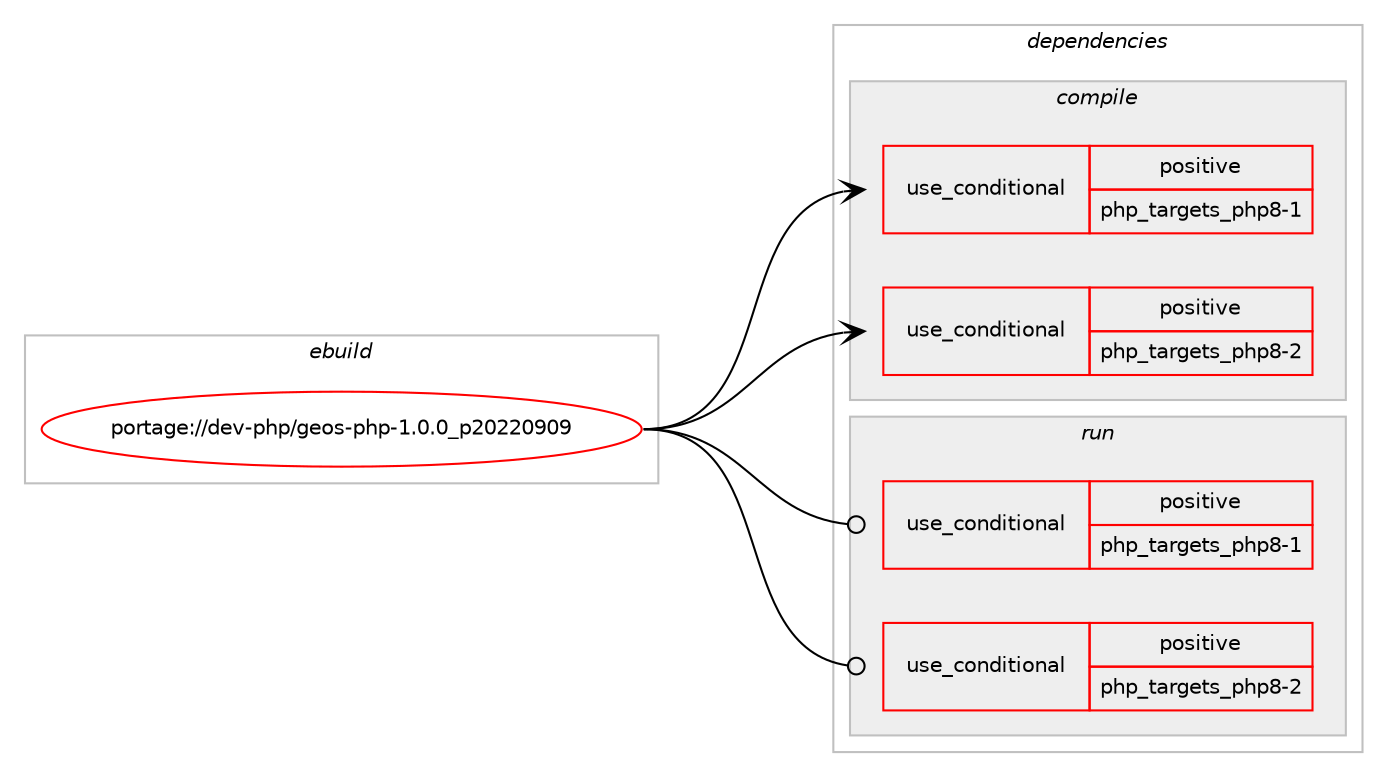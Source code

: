 digraph prolog {

# *************
# Graph options
# *************

newrank=true;
concentrate=true;
compound=true;
graph [rankdir=LR,fontname=Helvetica,fontsize=10,ranksep=1.5];#, ranksep=2.5, nodesep=0.2];
edge  [arrowhead=vee];
node  [fontname=Helvetica,fontsize=10];

# **********
# The ebuild
# **********

subgraph cluster_leftcol {
color=gray;
rank=same;
label=<<i>ebuild</i>>;
id [label="portage://dev-php/geos-php-1.0.0_p20220909", color=red, width=4, href="../dev-php/geos-php-1.0.0_p20220909.svg"];
}

# ****************
# The dependencies
# ****************

subgraph cluster_midcol {
color=gray;
label=<<i>dependencies</i>>;
subgraph cluster_compile {
fillcolor="#eeeeee";
style=filled;
label=<<i>compile</i>>;
subgraph cond29239 {
dependency70164 [label=<<TABLE BORDER="0" CELLBORDER="1" CELLSPACING="0" CELLPADDING="4"><TR><TD ROWSPAN="3" CELLPADDING="10">use_conditional</TD></TR><TR><TD>positive</TD></TR><TR><TD>php_targets_php8-1</TD></TR></TABLE>>, shape=none, color=red];
# *** BEGIN UNKNOWN DEPENDENCY TYPE (TODO) ***
# dependency70164 -> package_dependency(portage://dev-php/geos-php-1.0.0_p20220909,install,no,dev-lang,php,none,[,,],[slot(8.1)],[])
# *** END UNKNOWN DEPENDENCY TYPE (TODO) ***

}
id:e -> dependency70164:w [weight=20,style="solid",arrowhead="vee"];
subgraph cond29240 {
dependency70165 [label=<<TABLE BORDER="0" CELLBORDER="1" CELLSPACING="0" CELLPADDING="4"><TR><TD ROWSPAN="3" CELLPADDING="10">use_conditional</TD></TR><TR><TD>positive</TD></TR><TR><TD>php_targets_php8-2</TD></TR></TABLE>>, shape=none, color=red];
# *** BEGIN UNKNOWN DEPENDENCY TYPE (TODO) ***
# dependency70165 -> package_dependency(portage://dev-php/geos-php-1.0.0_p20220909,install,no,dev-lang,php,none,[,,],[slot(8.2)],[])
# *** END UNKNOWN DEPENDENCY TYPE (TODO) ***

}
id:e -> dependency70165:w [weight=20,style="solid",arrowhead="vee"];
# *** BEGIN UNKNOWN DEPENDENCY TYPE (TODO) ***
# id -> package_dependency(portage://dev-php/geos-php-1.0.0_p20220909,install,no,sci-libs,geos,none,[,,],[],[use(disable(php),negative)])
# *** END UNKNOWN DEPENDENCY TYPE (TODO) ***

}
subgraph cluster_compileandrun {
fillcolor="#eeeeee";
style=filled;
label=<<i>compile and run</i>>;
}
subgraph cluster_run {
fillcolor="#eeeeee";
style=filled;
label=<<i>run</i>>;
subgraph cond29241 {
dependency70166 [label=<<TABLE BORDER="0" CELLBORDER="1" CELLSPACING="0" CELLPADDING="4"><TR><TD ROWSPAN="3" CELLPADDING="10">use_conditional</TD></TR><TR><TD>positive</TD></TR><TR><TD>php_targets_php8-1</TD></TR></TABLE>>, shape=none, color=red];
# *** BEGIN UNKNOWN DEPENDENCY TYPE (TODO) ***
# dependency70166 -> package_dependency(portage://dev-php/geos-php-1.0.0_p20220909,run,no,dev-lang,php,none,[,,],[slot(8.1)],[])
# *** END UNKNOWN DEPENDENCY TYPE (TODO) ***

}
id:e -> dependency70166:w [weight=20,style="solid",arrowhead="odot"];
subgraph cond29242 {
dependency70167 [label=<<TABLE BORDER="0" CELLBORDER="1" CELLSPACING="0" CELLPADDING="4"><TR><TD ROWSPAN="3" CELLPADDING="10">use_conditional</TD></TR><TR><TD>positive</TD></TR><TR><TD>php_targets_php8-2</TD></TR></TABLE>>, shape=none, color=red];
# *** BEGIN UNKNOWN DEPENDENCY TYPE (TODO) ***
# dependency70167 -> package_dependency(portage://dev-php/geos-php-1.0.0_p20220909,run,no,dev-lang,php,none,[,,],[slot(8.2)],[])
# *** END UNKNOWN DEPENDENCY TYPE (TODO) ***

}
id:e -> dependency70167:w [weight=20,style="solid",arrowhead="odot"];
# *** BEGIN UNKNOWN DEPENDENCY TYPE (TODO) ***
# id -> package_dependency(portage://dev-php/geos-php-1.0.0_p20220909,run,no,sci-libs,geos,none,[,,],[],[use(disable(php),negative)])
# *** END UNKNOWN DEPENDENCY TYPE (TODO) ***

}
}

# **************
# The candidates
# **************

subgraph cluster_choices {
rank=same;
color=gray;
label=<<i>candidates</i>>;

}

}
